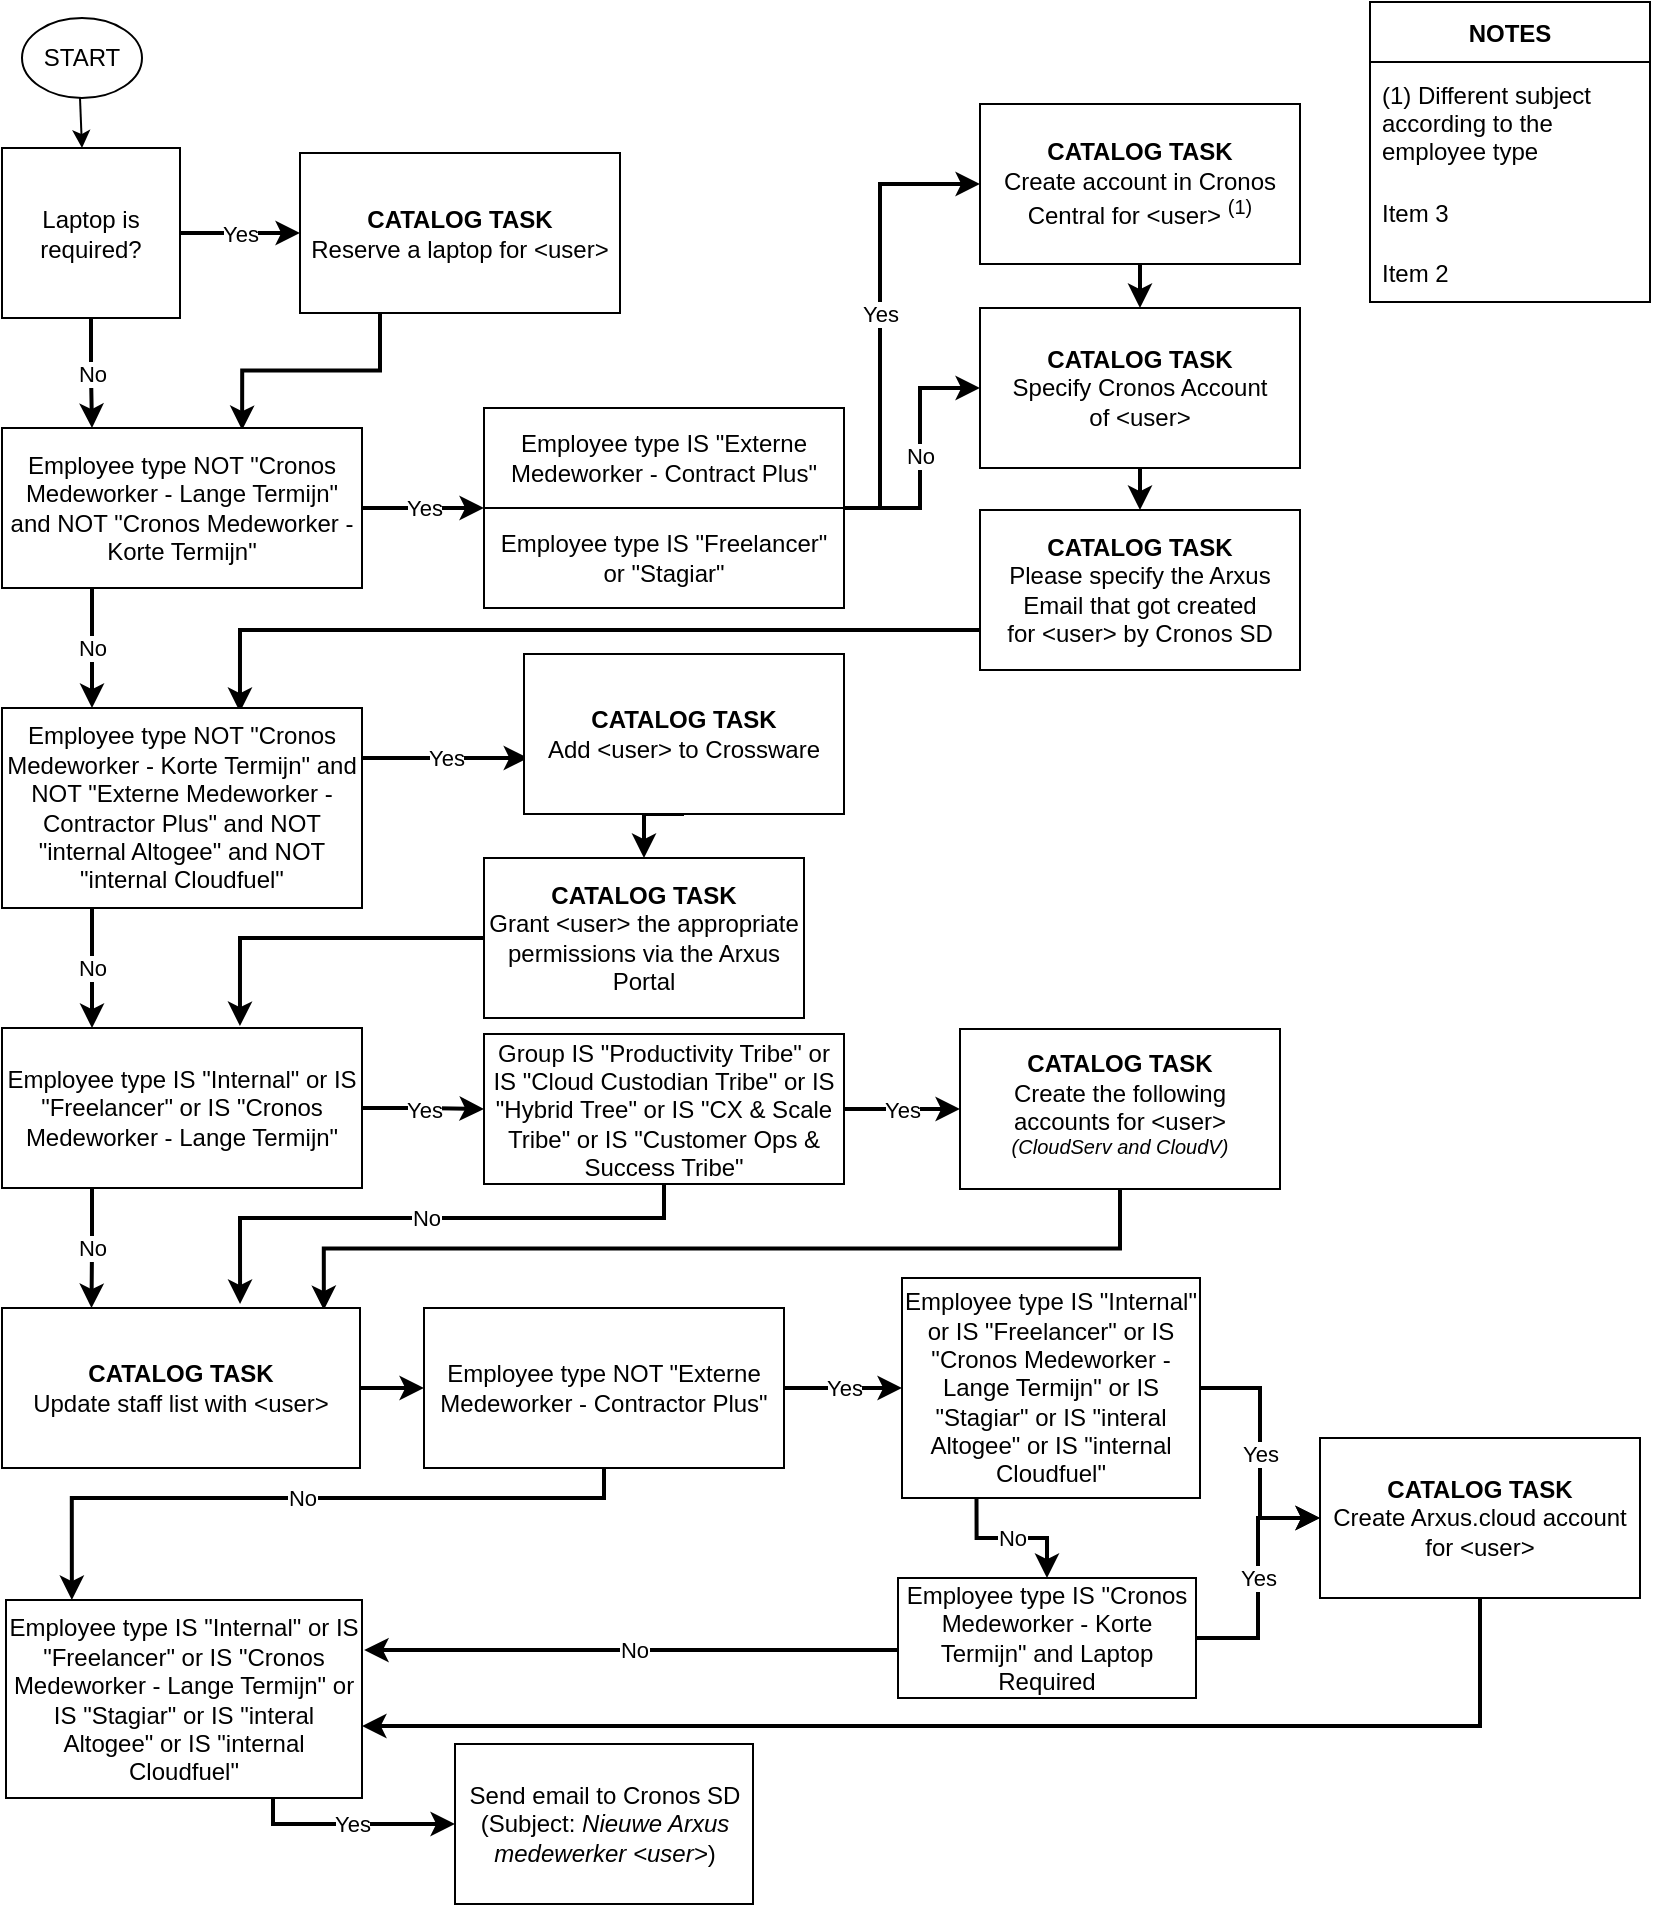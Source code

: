 <mxfile version="16.6.5" type="github">
  <diagram id="fsAFGS4oz3nlPsBt68Uk" name="Page-1">
    <mxGraphModel dx="1422" dy="754" grid="1" gridSize="10" guides="1" tooltips="1" connect="1" arrows="1" fold="1" page="1" pageScale="1" pageWidth="827" pageHeight="1169" math="0" shadow="0">
      <root>
        <mxCell id="0" />
        <mxCell id="1" parent="0" />
        <mxCell id="GRFbI8-_6WbSpLQHYe25-1" value="START" style="ellipse;whiteSpace=wrap;html=1;" parent="1" vertex="1">
          <mxGeometry x="11" y="10" width="60" height="40" as="geometry" />
        </mxCell>
        <mxCell id="GRFbI8-_6WbSpLQHYe25-2" value="" style="endArrow=classic;html=1;rounded=0;" parent="1" edge="1">
          <mxGeometry width="50" height="50" relative="1" as="geometry">
            <mxPoint x="40" y="50" as="sourcePoint" />
            <mxPoint x="41" y="75" as="targetPoint" />
          </mxGeometry>
        </mxCell>
        <mxCell id="GRFbI8-_6WbSpLQHYe25-121" style="edgeStyle=orthogonalEdgeStyle;rounded=0;orthogonalLoop=1;jettySize=auto;html=1;exitX=0.25;exitY=1;exitDx=0;exitDy=0;entryX=0.667;entryY=0.013;entryDx=0;entryDy=0;entryPerimeter=0;strokeWidth=2;" parent="1" source="GRFbI8-_6WbSpLQHYe25-16" target="GRFbI8-_6WbSpLQHYe25-26" edge="1">
          <mxGeometry relative="1" as="geometry" />
        </mxCell>
        <mxCell id="GRFbI8-_6WbSpLQHYe25-16" value="&lt;b&gt;CATALOG TASK&lt;br&gt;&lt;/b&gt;&lt;span&gt;Reserve a laptop for &amp;lt;user&amp;gt;&lt;/span&gt;" style="rounded=0;whiteSpace=wrap;html=1;" parent="1" vertex="1">
          <mxGeometry x="150" y="77.5" width="160" height="80" as="geometry" />
        </mxCell>
        <mxCell id="GRFbI8-_6WbSpLQHYe25-118" value="No" style="edgeStyle=orthogonalEdgeStyle;rounded=0;orthogonalLoop=1;jettySize=auto;html=1;exitX=0.5;exitY=1;exitDx=0;exitDy=0;entryX=0.25;entryY=0;entryDx=0;entryDy=0;strokeWidth=2;" parent="1" source="GRFbI8-_6WbSpLQHYe25-25" target="GRFbI8-_6WbSpLQHYe25-26" edge="1">
          <mxGeometry relative="1" as="geometry" />
        </mxCell>
        <mxCell id="GRFbI8-_6WbSpLQHYe25-119" value="Yes" style="edgeStyle=orthogonalEdgeStyle;rounded=0;orthogonalLoop=1;jettySize=auto;html=1;exitX=1;exitY=0.5;exitDx=0;exitDy=0;strokeWidth=2;" parent="1" source="GRFbI8-_6WbSpLQHYe25-25" target="GRFbI8-_6WbSpLQHYe25-16" edge="1">
          <mxGeometry relative="1" as="geometry" />
        </mxCell>
        <mxCell id="GRFbI8-_6WbSpLQHYe25-25" value="&lt;span&gt;Laptop is required?&lt;/span&gt;" style="rounded=0;whiteSpace=wrap;html=1;" parent="1" vertex="1">
          <mxGeometry x="1" y="75" width="89" height="85" as="geometry" />
        </mxCell>
        <mxCell id="GRFbI8-_6WbSpLQHYe25-113" value="Yes" style="edgeStyle=orthogonalEdgeStyle;rounded=0;orthogonalLoop=1;jettySize=auto;html=1;exitX=1;exitY=0.5;exitDx=0;exitDy=0;entryX=0;entryY=0;entryDx=0;entryDy=0;strokeWidth=2;" parent="1" source="GRFbI8-_6WbSpLQHYe25-26" target="GRFbI8-_6WbSpLQHYe25-29" edge="1">
          <mxGeometry relative="1" as="geometry">
            <Array as="points">
              <mxPoint x="230" y="255" />
              <mxPoint x="230" y="255" />
            </Array>
          </mxGeometry>
        </mxCell>
        <mxCell id="GRFbI8-_6WbSpLQHYe25-115" value="No" style="edgeStyle=orthogonalEdgeStyle;rounded=0;orthogonalLoop=1;jettySize=auto;html=1;exitX=0.25;exitY=1;exitDx=0;exitDy=0;entryX=0.25;entryY=0;entryDx=0;entryDy=0;strokeWidth=2;" parent="1" source="GRFbI8-_6WbSpLQHYe25-26" target="GRFbI8-_6WbSpLQHYe25-49" edge="1">
          <mxGeometry relative="1" as="geometry" />
        </mxCell>
        <mxCell id="GRFbI8-_6WbSpLQHYe25-26" value="&lt;span&gt;Employee type NOT &quot;Cronos Medeworker - Lange Termijn&quot; and NOT &quot;Cronos Medeworker - Korte Termijn&quot;&lt;/span&gt;" style="rounded=0;whiteSpace=wrap;html=1;" parent="1" vertex="1">
          <mxGeometry x="1" y="215" width="180" height="80" as="geometry" />
        </mxCell>
        <mxCell id="GRFbI8-_6WbSpLQHYe25-28" value="&lt;span&gt;Employee type IS &quot;Externe Medeworker - Contract Plus&quot;&lt;/span&gt;" style="rounded=0;whiteSpace=wrap;html=1;" parent="1" vertex="1">
          <mxGeometry x="242" y="205" width="180" height="50" as="geometry" />
        </mxCell>
        <mxCell id="GRFbI8-_6WbSpLQHYe25-107" value="No" style="edgeStyle=orthogonalEdgeStyle;rounded=0;orthogonalLoop=1;jettySize=auto;html=1;exitX=1;exitY=0;exitDx=0;exitDy=0;entryX=0;entryY=0.5;entryDx=0;entryDy=0;strokeWidth=2;" parent="1" source="GRFbI8-_6WbSpLQHYe25-29" target="GRFbI8-_6WbSpLQHYe25-41" edge="1">
          <mxGeometry relative="1" as="geometry">
            <Array as="points">
              <mxPoint x="460" y="255" />
              <mxPoint x="460" y="195" />
            </Array>
          </mxGeometry>
        </mxCell>
        <mxCell id="GRFbI8-_6WbSpLQHYe25-111" value="Yes" style="edgeStyle=orthogonalEdgeStyle;rounded=0;orthogonalLoop=1;jettySize=auto;html=1;exitX=1;exitY=0;exitDx=0;exitDy=0;entryX=0;entryY=0.5;entryDx=0;entryDy=0;strokeWidth=2;" parent="1" source="GRFbI8-_6WbSpLQHYe25-29" target="GRFbI8-_6WbSpLQHYe25-32" edge="1">
          <mxGeometry relative="1" as="geometry">
            <Array as="points">
              <mxPoint x="440" y="255" />
              <mxPoint x="440" y="93" />
            </Array>
          </mxGeometry>
        </mxCell>
        <mxCell id="GRFbI8-_6WbSpLQHYe25-29" value="&lt;span&gt;Employee type IS &quot;Freelancer&quot;&lt;br&gt;or &quot;Stagiar&quot;&lt;/span&gt;" style="rounded=0;whiteSpace=wrap;html=1;" parent="1" vertex="1">
          <mxGeometry x="242" y="255" width="180" height="50" as="geometry" />
        </mxCell>
        <mxCell id="GRFbI8-_6WbSpLQHYe25-105" style="edgeStyle=orthogonalEdgeStyle;rounded=0;orthogonalLoop=1;jettySize=auto;html=1;exitX=0.5;exitY=1;exitDx=0;exitDy=0;entryX=0.5;entryY=0;entryDx=0;entryDy=0;strokeWidth=2;" parent="1" source="GRFbI8-_6WbSpLQHYe25-32" target="GRFbI8-_6WbSpLQHYe25-41" edge="1">
          <mxGeometry relative="1" as="geometry" />
        </mxCell>
        <mxCell id="GRFbI8-_6WbSpLQHYe25-32" value="&lt;b&gt;CATALOG TASK&lt;br&gt;&lt;/b&gt;Create account in Cronos Central for&amp;nbsp;&amp;lt;user&amp;gt; &lt;sup&gt;(1)&lt;/sup&gt;" style="rounded=0;whiteSpace=wrap;html=1;" parent="1" vertex="1">
          <mxGeometry x="490" y="53" width="160" height="80" as="geometry" />
        </mxCell>
        <mxCell id="GRFbI8-_6WbSpLQHYe25-36" value="NOTES" style="swimlane;fontStyle=1;childLayout=stackLayout;horizontal=1;startSize=30;horizontalStack=0;resizeParent=1;resizeParentMax=0;resizeLast=0;collapsible=1;marginBottom=0;" parent="1" vertex="1">
          <mxGeometry x="685" y="2" width="140" height="150" as="geometry">
            <mxRectangle x="687" width="60" height="30" as="alternateBounds" />
          </mxGeometry>
        </mxCell>
        <mxCell id="GRFbI8-_6WbSpLQHYe25-37" value="(1) Different subject&#xa;according to the&#xa;employee type" style="text;strokeColor=none;fillColor=none;align=left;verticalAlign=middle;spacingLeft=4;spacingRight=4;overflow=hidden;points=[[0,0.5],[1,0.5]];portConstraint=eastwest;rotatable=0;" parent="GRFbI8-_6WbSpLQHYe25-36" vertex="1">
          <mxGeometry y="30" width="140" height="60" as="geometry" />
        </mxCell>
        <mxCell id="GRFbI8-_6WbSpLQHYe25-39" value="Item 3" style="text;strokeColor=none;fillColor=none;align=left;verticalAlign=middle;spacingLeft=4;spacingRight=4;overflow=hidden;points=[[0,0.5],[1,0.5]];portConstraint=eastwest;rotatable=0;" parent="GRFbI8-_6WbSpLQHYe25-36" vertex="1">
          <mxGeometry y="90" width="140" height="30" as="geometry" />
        </mxCell>
        <mxCell id="GRFbI8-_6WbSpLQHYe25-38" value="Item 2" style="text;strokeColor=none;fillColor=none;align=left;verticalAlign=middle;spacingLeft=4;spacingRight=4;overflow=hidden;points=[[0,0.5],[1,0.5]];portConstraint=eastwest;rotatable=0;" parent="GRFbI8-_6WbSpLQHYe25-36" vertex="1">
          <mxGeometry y="120" width="140" height="30" as="geometry" />
        </mxCell>
        <mxCell id="GRFbI8-_6WbSpLQHYe25-104" style="edgeStyle=orthogonalEdgeStyle;rounded=0;orthogonalLoop=1;jettySize=auto;html=1;exitX=0.5;exitY=1;exitDx=0;exitDy=0;entryX=0.5;entryY=0;entryDx=0;entryDy=0;strokeWidth=2;" parent="1" source="GRFbI8-_6WbSpLQHYe25-41" target="GRFbI8-_6WbSpLQHYe25-48" edge="1">
          <mxGeometry relative="1" as="geometry" />
        </mxCell>
        <mxCell id="GRFbI8-_6WbSpLQHYe25-41" value="&lt;b&gt;CATALOG TASK&lt;br&gt;&lt;/b&gt;&lt;span&gt;Specify Cronos Account of&lt;/span&gt;&amp;nbsp;&amp;lt;user&amp;gt;" style="rounded=0;whiteSpace=wrap;html=1;" parent="1" vertex="1">
          <mxGeometry x="490" y="155" width="160" height="80" as="geometry" />
        </mxCell>
        <mxCell id="GRFbI8-_6WbSpLQHYe25-114" style="edgeStyle=orthogonalEdgeStyle;rounded=0;orthogonalLoop=1;jettySize=auto;html=1;exitX=0;exitY=0.75;exitDx=0;exitDy=0;strokeWidth=2;entryX=0.661;entryY=0.02;entryDx=0;entryDy=0;entryPerimeter=0;" parent="1" source="GRFbI8-_6WbSpLQHYe25-48" target="GRFbI8-_6WbSpLQHYe25-49" edge="1">
          <mxGeometry relative="1" as="geometry">
            <mxPoint x="120" y="350" as="targetPoint" />
          </mxGeometry>
        </mxCell>
        <mxCell id="GRFbI8-_6WbSpLQHYe25-48" value="&lt;b&gt;CATALOG TASK&lt;br&gt;&lt;/b&gt;&lt;span&gt;Please specify the Arxus Email that got created for&lt;/span&gt;&amp;nbsp;&amp;lt;user&amp;gt; by Cronos SD" style="rounded=0;whiteSpace=wrap;html=1;" parent="1" vertex="1">
          <mxGeometry x="490" y="256" width="160" height="80" as="geometry" />
        </mxCell>
        <mxCell id="GRFbI8-_6WbSpLQHYe25-98" value="No" style="edgeStyle=orthogonalEdgeStyle;rounded=0;orthogonalLoop=1;jettySize=auto;html=1;exitX=0.25;exitY=1;exitDx=0;exitDy=0;entryX=0.25;entryY=0;entryDx=0;entryDy=0;strokeWidth=2;" parent="1" source="GRFbI8-_6WbSpLQHYe25-49" target="GRFbI8-_6WbSpLQHYe25-66" edge="1">
          <mxGeometry relative="1" as="geometry" />
        </mxCell>
        <mxCell id="GRFbI8-_6WbSpLQHYe25-102" value="Yes" style="edgeStyle=orthogonalEdgeStyle;rounded=0;orthogonalLoop=1;jettySize=auto;html=1;exitX=1;exitY=0.25;exitDx=0;exitDy=0;entryX=0.013;entryY=0.65;entryDx=0;entryDy=0;entryPerimeter=0;strokeWidth=2;" parent="1" source="GRFbI8-_6WbSpLQHYe25-49" target="GRFbI8-_6WbSpLQHYe25-53" edge="1">
          <mxGeometry relative="1" as="geometry" />
        </mxCell>
        <mxCell id="GRFbI8-_6WbSpLQHYe25-49" value="&lt;span&gt;Employee type NOT &quot;Cronos Medeworker - Korte Termijn&quot; and NOT &quot;Externe Medeworker - Contractor Plus&quot;&amp;nbsp;&lt;/span&gt;and NOT &quot;internal Altogee&quot; and NOT &quot;internal Cloudfuel&quot;" style="rounded=0;whiteSpace=wrap;html=1;" parent="1" vertex="1">
          <mxGeometry x="1" y="355" width="180" height="100" as="geometry" />
        </mxCell>
        <mxCell id="GRFbI8-_6WbSpLQHYe25-101" style="edgeStyle=orthogonalEdgeStyle;rounded=0;orthogonalLoop=1;jettySize=auto;html=1;exitX=0.5;exitY=1;exitDx=0;exitDy=0;entryX=0.5;entryY=0;entryDx=0;entryDy=0;strokeWidth=2;" parent="1" source="GRFbI8-_6WbSpLQHYe25-53" target="GRFbI8-_6WbSpLQHYe25-54" edge="1">
          <mxGeometry relative="1" as="geometry" />
        </mxCell>
        <mxCell id="GRFbI8-_6WbSpLQHYe25-53" value="&lt;b&gt;CATALOG TASK&lt;br&gt;&lt;/b&gt;&lt;span&gt;Add&lt;/span&gt;&amp;nbsp;&amp;lt;user&amp;gt; to Crossware" style="rounded=0;whiteSpace=wrap;html=1;" parent="1" vertex="1">
          <mxGeometry x="262" y="328" width="160" height="80" as="geometry" />
        </mxCell>
        <mxCell id="GRFbI8-_6WbSpLQHYe25-68" style="edgeStyle=orthogonalEdgeStyle;rounded=0;orthogonalLoop=1;jettySize=auto;html=1;exitX=0;exitY=0.5;exitDx=0;exitDy=0;entryX=0.661;entryY=-0.012;entryDx=0;entryDy=0;entryPerimeter=0;strokeWidth=2;" parent="1" source="GRFbI8-_6WbSpLQHYe25-54" target="GRFbI8-_6WbSpLQHYe25-66" edge="1">
          <mxGeometry relative="1" as="geometry" />
        </mxCell>
        <mxCell id="GRFbI8-_6WbSpLQHYe25-54" value="&lt;b&gt;CATALOG TASK&lt;br&gt;&lt;/b&gt;&lt;span&gt;Grant&lt;/span&gt;&amp;nbsp;&amp;lt;user&amp;gt;&amp;nbsp;&lt;span&gt;the appropriate permissions via the Arxus Portal&lt;/span&gt;" style="rounded=0;whiteSpace=wrap;html=1;" parent="1" vertex="1">
          <mxGeometry x="242" y="430" width="160" height="80" as="geometry" />
        </mxCell>
        <mxCell id="GRFbI8-_6WbSpLQHYe25-97" value="No" style="edgeStyle=orthogonalEdgeStyle;rounded=0;orthogonalLoop=1;jettySize=auto;html=1;exitX=0.25;exitY=1;exitDx=0;exitDy=0;entryX=0.25;entryY=0;entryDx=0;entryDy=0;strokeWidth=2;" parent="1" source="GRFbI8-_6WbSpLQHYe25-66" target="GRFbI8-_6WbSpLQHYe25-80" edge="1">
          <mxGeometry relative="1" as="geometry" />
        </mxCell>
        <mxCell id="GRFbI8-_6WbSpLQHYe25-99" value="Yes" style="edgeStyle=orthogonalEdgeStyle;rounded=0;orthogonalLoop=1;jettySize=auto;html=1;exitX=1;exitY=0.5;exitDx=0;exitDy=0;strokeWidth=2;" parent="1" source="GRFbI8-_6WbSpLQHYe25-66" target="GRFbI8-_6WbSpLQHYe25-70" edge="1">
          <mxGeometry relative="1" as="geometry" />
        </mxCell>
        <mxCell id="GRFbI8-_6WbSpLQHYe25-66" value="&lt;span&gt;Employee type IS &quot;Internal&quot; or IS &quot;Freelancer&quot; or IS &quot;&lt;/span&gt;Cronos Medeworker - Lange Termijn&lt;span&gt;&quot;&lt;/span&gt;" style="rounded=0;whiteSpace=wrap;html=1;" parent="1" vertex="1">
          <mxGeometry x="1" y="515" width="180" height="80" as="geometry" />
        </mxCell>
        <mxCell id="GRFbI8-_6WbSpLQHYe25-95" value="No" style="edgeStyle=orthogonalEdgeStyle;rounded=0;orthogonalLoop=1;jettySize=auto;html=1;exitX=0.5;exitY=1;exitDx=0;exitDy=0;entryX=0.665;entryY=-0.025;entryDx=0;entryDy=0;entryPerimeter=0;strokeWidth=2;" parent="1" source="GRFbI8-_6WbSpLQHYe25-70" target="GRFbI8-_6WbSpLQHYe25-80" edge="1">
          <mxGeometry relative="1" as="geometry">
            <Array as="points">
              <mxPoint x="332" y="610" />
              <mxPoint x="120" y="610" />
            </Array>
          </mxGeometry>
        </mxCell>
        <mxCell id="GRFbI8-_6WbSpLQHYe25-100" value="Yes" style="edgeStyle=orthogonalEdgeStyle;rounded=0;orthogonalLoop=1;jettySize=auto;html=1;exitX=1;exitY=0.5;exitDx=0;exitDy=0;entryX=0;entryY=0.5;entryDx=0;entryDy=0;strokeWidth=2;" parent="1" source="GRFbI8-_6WbSpLQHYe25-70" target="GRFbI8-_6WbSpLQHYe25-76" edge="1">
          <mxGeometry relative="1" as="geometry" />
        </mxCell>
        <mxCell id="GRFbI8-_6WbSpLQHYe25-70" value="&lt;span&gt;Group IS &quot;Productivity Tribe&quot; or IS &quot;Cloud Custodian Tribe&quot; or IS &quot;Hybrid Tree&quot; or IS &quot;CX &amp;amp; Scale Tribe&quot; or IS &quot;Customer Ops &amp;amp; Success Tribe&quot;&lt;/span&gt;" style="rounded=0;whiteSpace=wrap;html=1;" parent="1" vertex="1">
          <mxGeometry x="242" y="518" width="180" height="75" as="geometry" />
        </mxCell>
        <mxCell id="GRFbI8-_6WbSpLQHYe25-96" style="edgeStyle=orthogonalEdgeStyle;rounded=0;orthogonalLoop=1;jettySize=auto;html=1;exitX=0.5;exitY=1;exitDx=0;exitDy=0;entryX=0.899;entryY=0.013;entryDx=0;entryDy=0;entryPerimeter=0;strokeWidth=2;" parent="1" source="GRFbI8-_6WbSpLQHYe25-76" target="GRFbI8-_6WbSpLQHYe25-80" edge="1">
          <mxGeometry relative="1" as="geometry" />
        </mxCell>
        <mxCell id="GRFbI8-_6WbSpLQHYe25-76" value="&lt;b&gt;CATALOG TASK&lt;br&gt;&lt;/b&gt;&lt;span&gt;Create the following&lt;br&gt;accounts for&amp;nbsp;&lt;/span&gt;&amp;lt;user&amp;gt;&lt;br&gt;&lt;i&gt;&lt;sup&gt;(&lt;span&gt;CloudServ and CloudV&lt;/span&gt;)&lt;/sup&gt;&lt;/i&gt;" style="rounded=0;whiteSpace=wrap;html=1;" parent="1" vertex="1">
          <mxGeometry x="480" y="515.5" width="160" height="80" as="geometry" />
        </mxCell>
        <mxCell id="GRFbI8-_6WbSpLQHYe25-82" style="edgeStyle=orthogonalEdgeStyle;rounded=0;orthogonalLoop=1;jettySize=auto;html=1;exitX=1;exitY=0.5;exitDx=0;exitDy=0;strokeWidth=2;" parent="1" source="GRFbI8-_6WbSpLQHYe25-80" target="GRFbI8-_6WbSpLQHYe25-81" edge="1">
          <mxGeometry relative="1" as="geometry" />
        </mxCell>
        <mxCell id="GRFbI8-_6WbSpLQHYe25-80" value="&lt;b&gt;CATALOG TASK&lt;br&gt;&lt;/b&gt;Update staff list with &amp;lt;user&amp;gt;" style="rounded=0;whiteSpace=wrap;html=1;" parent="1" vertex="1">
          <mxGeometry x="1" y="655" width="179" height="80" as="geometry" />
        </mxCell>
        <mxCell id="GRFbI8-_6WbSpLQHYe25-94" value="Yes" style="edgeStyle=orthogonalEdgeStyle;rounded=0;orthogonalLoop=1;jettySize=auto;html=1;exitX=1;exitY=0.5;exitDx=0;exitDy=0;entryX=0;entryY=0.5;entryDx=0;entryDy=0;strokeWidth=2;" parent="1" source="GRFbI8-_6WbSpLQHYe25-81" target="GRFbI8-_6WbSpLQHYe25-84" edge="1">
          <mxGeometry relative="1" as="geometry" />
        </mxCell>
        <mxCell id="GRFbI8-_6WbSpLQHYe25-125" value="No" style="edgeStyle=orthogonalEdgeStyle;rounded=0;orthogonalLoop=1;jettySize=auto;html=1;exitX=0.5;exitY=1;exitDx=0;exitDy=0;entryX=0.185;entryY=0;entryDx=0;entryDy=0;entryPerimeter=0;strokeWidth=2;" parent="1" source="GRFbI8-_6WbSpLQHYe25-81" target="GRFbI8-_6WbSpLQHYe25-124" edge="1">
          <mxGeometry relative="1" as="geometry">
            <Array as="points">
              <mxPoint x="302" y="750" />
              <mxPoint x="36" y="750" />
            </Array>
          </mxGeometry>
        </mxCell>
        <mxCell id="GRFbI8-_6WbSpLQHYe25-81" value="&lt;span&gt;Employee type NOT &quot;&lt;/span&gt;Externe Medeworker - Contractor Plus&quot;" style="rounded=0;whiteSpace=wrap;html=1;" parent="1" vertex="1">
          <mxGeometry x="212" y="655" width="180" height="80" as="geometry" />
        </mxCell>
        <mxCell id="GRFbI8-_6WbSpLQHYe25-93" value="Yes" style="edgeStyle=orthogonalEdgeStyle;rounded=0;orthogonalLoop=1;jettySize=auto;html=1;entryX=0;entryY=0.5;entryDx=0;entryDy=0;strokeWidth=2;" parent="1" source="GRFbI8-_6WbSpLQHYe25-84" target="GRFbI8-_6WbSpLQHYe25-85" edge="1">
          <mxGeometry relative="1" as="geometry" />
        </mxCell>
        <mxCell id="GRFbI8-_6WbSpLQHYe25-123" value="No" style="edgeStyle=orthogonalEdgeStyle;rounded=0;orthogonalLoop=1;jettySize=auto;html=1;exitX=0.25;exitY=1;exitDx=0;exitDy=0;entryX=0.5;entryY=0;entryDx=0;entryDy=0;strokeWidth=2;" parent="1" source="GRFbI8-_6WbSpLQHYe25-84" target="GRFbI8-_6WbSpLQHYe25-88" edge="1">
          <mxGeometry relative="1" as="geometry" />
        </mxCell>
        <mxCell id="GRFbI8-_6WbSpLQHYe25-84" value="&lt;span&gt;Employee type IS &quot;Internal&quot; or IS &quot;Freelancer&quot; or IS &quot;&lt;/span&gt;Cronos Medeworker - Lange Termijn&lt;span&gt;&quot; or IS &quot;Stagiar&quot; or IS &quot;interal Altogee&quot; or IS &quot;internal Cloudfuel&quot;&lt;/span&gt;" style="rounded=0;whiteSpace=wrap;html=1;" parent="1" vertex="1">
          <mxGeometry x="451" y="640" width="149" height="110" as="geometry" />
        </mxCell>
        <mxCell id="GRFbI8-_6WbSpLQHYe25-131" style="edgeStyle=orthogonalEdgeStyle;rounded=0;orthogonalLoop=1;jettySize=auto;html=1;exitX=0.5;exitY=1;exitDx=0;exitDy=0;entryX=1;entryY=0.636;entryDx=0;entryDy=0;strokeWidth=2;entryPerimeter=0;" parent="1" source="GRFbI8-_6WbSpLQHYe25-85" target="GRFbI8-_6WbSpLQHYe25-124" edge="1">
          <mxGeometry relative="1" as="geometry" />
        </mxCell>
        <mxCell id="GRFbI8-_6WbSpLQHYe25-85" value="&lt;b&gt;CATALOG TASK&lt;br&gt;&lt;/b&gt;&lt;span&gt;Create Arxus.cloud account for&amp;nbsp;&lt;/span&gt;&amp;lt;user&amp;gt;" style="rounded=0;whiteSpace=wrap;html=1;" parent="1" vertex="1">
          <mxGeometry x="660" y="720" width="160" height="80" as="geometry" />
        </mxCell>
        <mxCell id="GRFbI8-_6WbSpLQHYe25-122" value="Yes" style="edgeStyle=orthogonalEdgeStyle;rounded=0;orthogonalLoop=1;jettySize=auto;html=1;exitX=1;exitY=0.5;exitDx=0;exitDy=0;entryX=0;entryY=0.5;entryDx=0;entryDy=0;strokeWidth=2;" parent="1" source="GRFbI8-_6WbSpLQHYe25-88" target="GRFbI8-_6WbSpLQHYe25-85" edge="1">
          <mxGeometry relative="1" as="geometry" />
        </mxCell>
        <mxCell id="GRFbI8-_6WbSpLQHYe25-128" value="No" style="edgeStyle=orthogonalEdgeStyle;rounded=0;orthogonalLoop=1;jettySize=auto;html=1;exitX=0;exitY=0.75;exitDx=0;exitDy=0;entryX=1.006;entryY=0.344;entryDx=0;entryDy=0;entryPerimeter=0;strokeWidth=2;" parent="1" edge="1">
          <mxGeometry relative="1" as="geometry">
            <mxPoint x="451" y="826" as="sourcePoint" />
            <mxPoint x="182.068" y="826.056" as="targetPoint" />
            <Array as="points">
              <mxPoint x="250" y="826" />
              <mxPoint x="250" y="826" />
            </Array>
          </mxGeometry>
        </mxCell>
        <mxCell id="GRFbI8-_6WbSpLQHYe25-88" value="&lt;span&gt;Employee type IS &quot;&lt;/span&gt;Cronos Medeworker - Korte Termijn&lt;span&gt;&quot; and Laptop Required&lt;/span&gt;" style="rounded=0;whiteSpace=wrap;html=1;" parent="1" vertex="1">
          <mxGeometry x="449" y="790" width="149" height="60" as="geometry" />
        </mxCell>
        <mxCell id="s9xyFnBMHQ_bjVRWuZO3-1" value="Yes" style="edgeStyle=orthogonalEdgeStyle;rounded=0;orthogonalLoop=1;jettySize=auto;html=1;exitX=0.75;exitY=1;exitDx=0;exitDy=0;entryX=0;entryY=0.5;entryDx=0;entryDy=0;strokeWidth=2;" edge="1" parent="1" source="GRFbI8-_6WbSpLQHYe25-124" target="GRFbI8-_6WbSpLQHYe25-132">
          <mxGeometry relative="1" as="geometry">
            <Array as="points">
              <mxPoint x="137" y="913" />
            </Array>
          </mxGeometry>
        </mxCell>
        <mxCell id="GRFbI8-_6WbSpLQHYe25-124" value="&lt;span&gt;Employee type IS &quot;Internal&quot; or IS &quot;Freelancer&quot; or IS &quot;&lt;/span&gt;Cronos Medeworker - Lange Termijn&lt;span&gt;&quot; or IS &quot;Stagiar&quot; or IS &quot;interal Altogee&quot; or IS &quot;internal Cloudfuel&quot;&lt;/span&gt;" style="rounded=0;whiteSpace=wrap;html=1;" parent="1" vertex="1">
          <mxGeometry x="3" y="801" width="178" height="99" as="geometry" />
        </mxCell>
        <mxCell id="GRFbI8-_6WbSpLQHYe25-132" value="Send email to Cronos SD&lt;br&gt;(Subject:&amp;nbsp;&lt;span&gt;&lt;i&gt;Nieuwe Arxus medewerker &amp;lt;user&amp;gt;&lt;/i&gt;&lt;/span&gt;)" style="rounded=0;whiteSpace=wrap;html=1;" parent="1" vertex="1">
          <mxGeometry x="227.5" y="873" width="149" height="80" as="geometry" />
        </mxCell>
      </root>
    </mxGraphModel>
  </diagram>
</mxfile>
